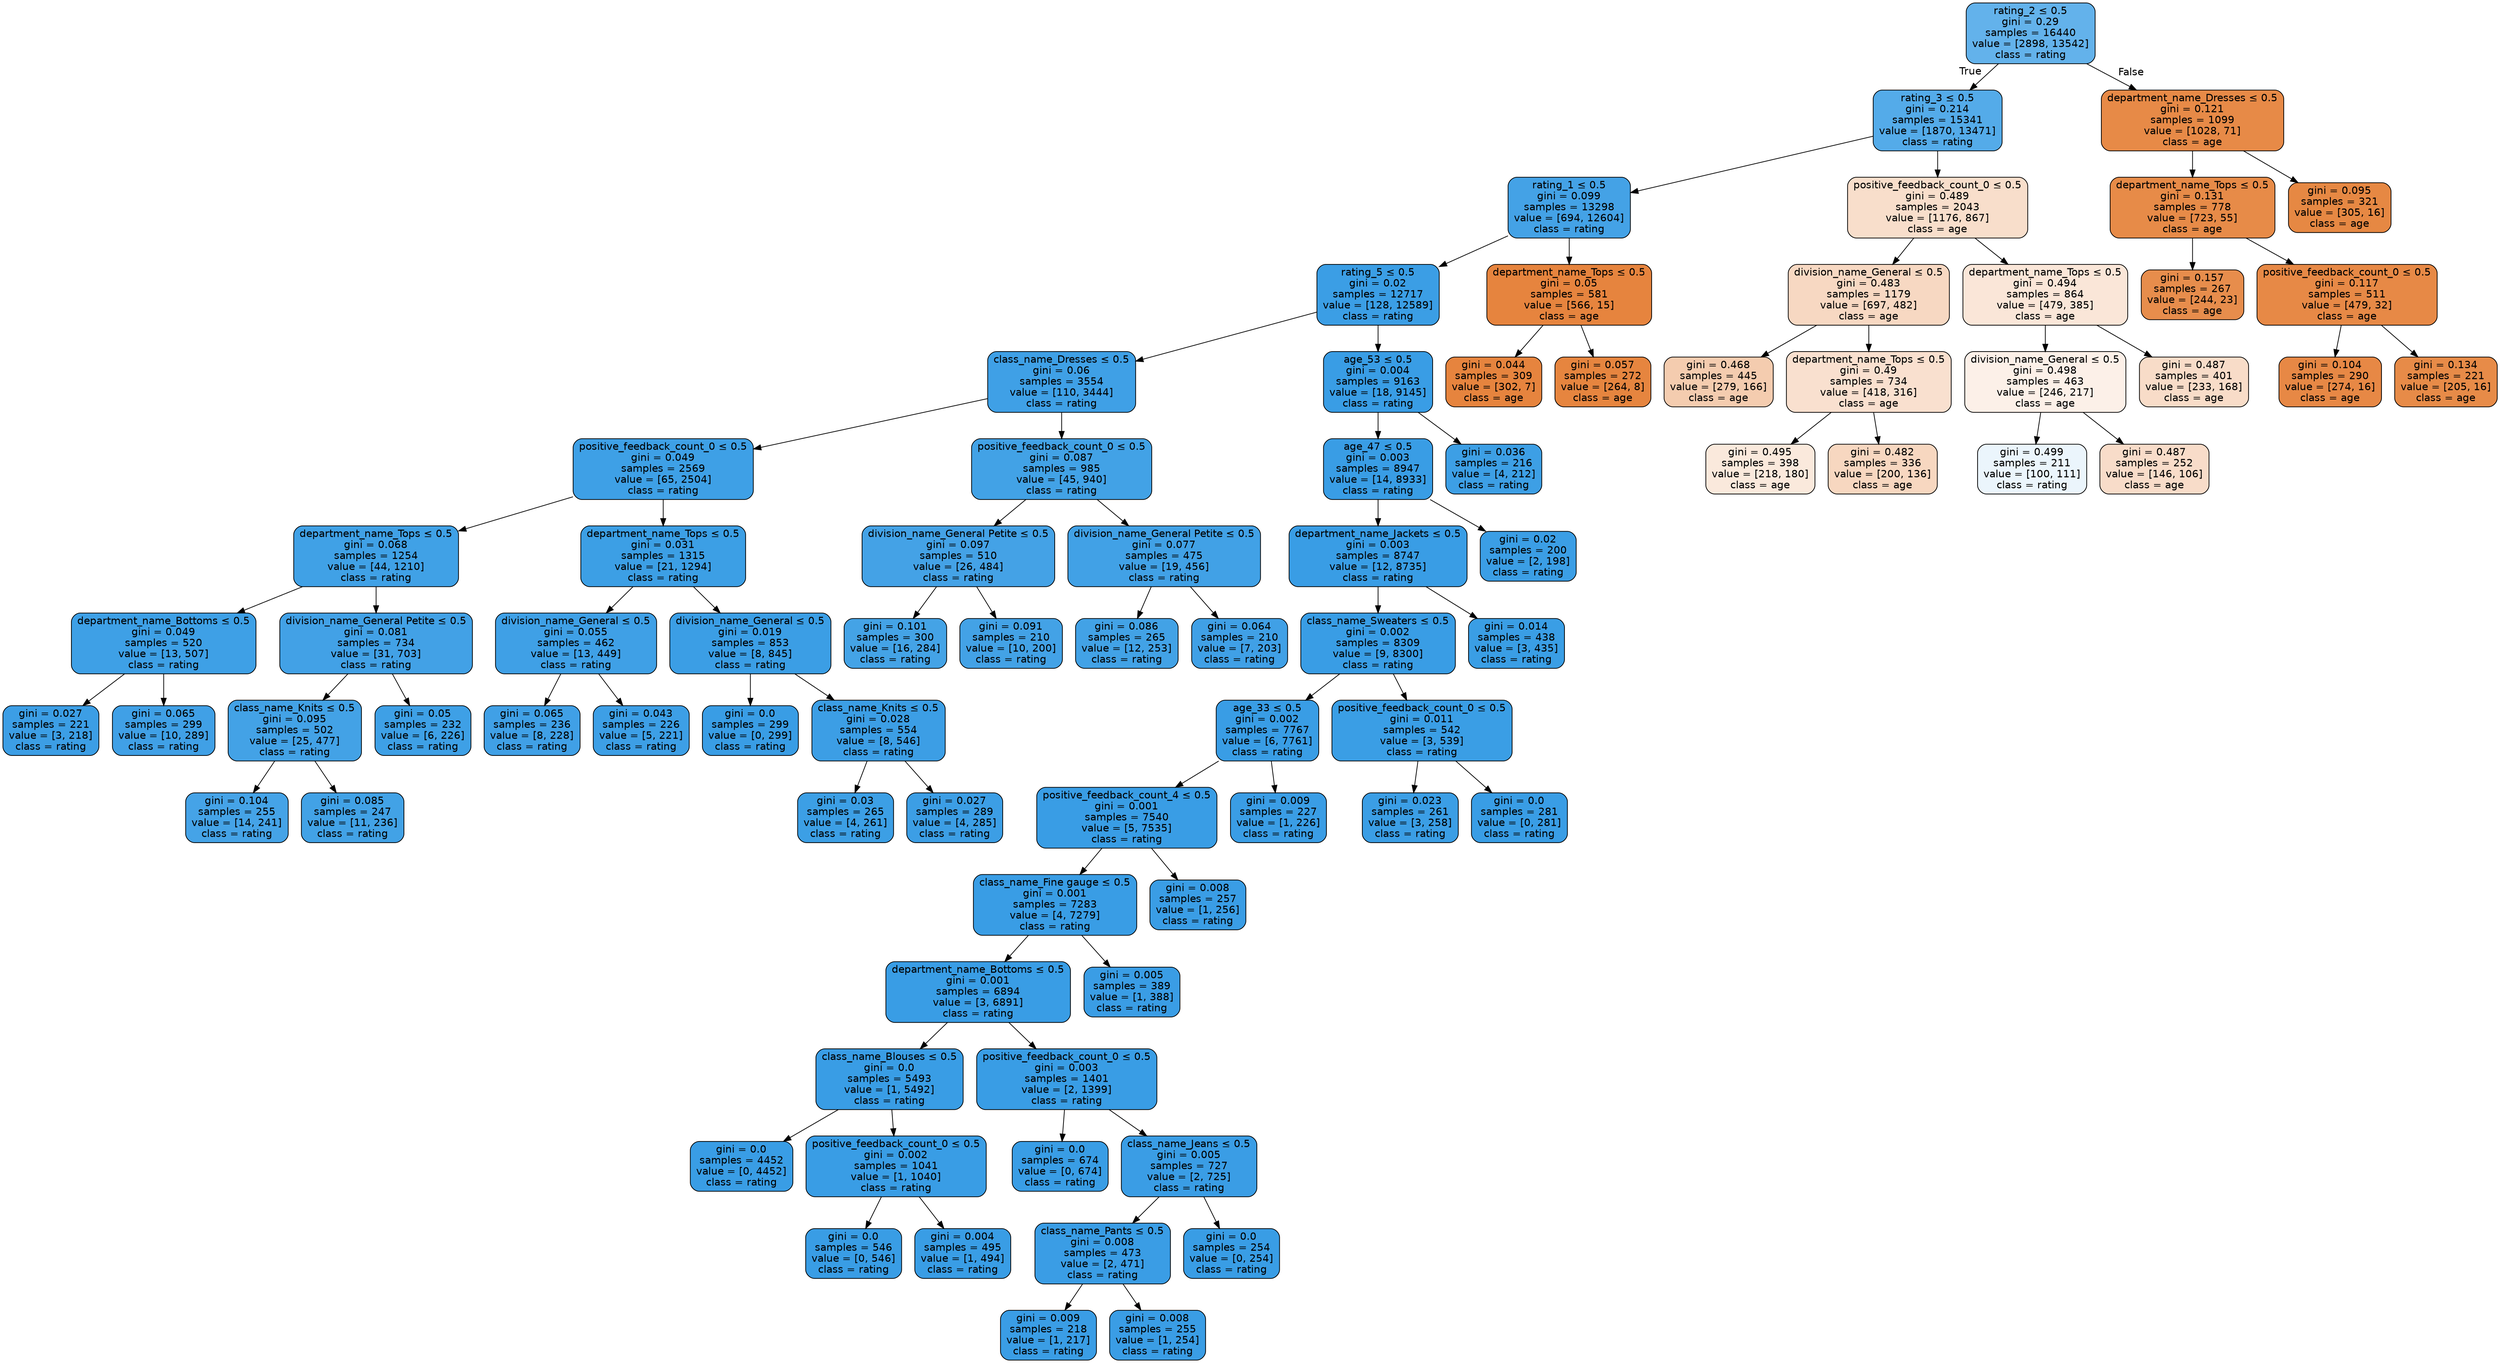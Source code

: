 digraph Tree {
node [shape=box, style="filled, rounded", color="black", fontname=helvetica] ;
edge [fontname=helvetica] ;
0 [label=<rating_2 &le; 0.5<br/>gini = 0.29<br/>samples = 16440<br/>value = [2898, 13542]<br/>class = rating>, fillcolor="#63b2eb"] ;
1 [label=<rating_3 &le; 0.5<br/>gini = 0.214<br/>samples = 15341<br/>value = [1870, 13471]<br/>class = rating>, fillcolor="#54abe9"] ;
0 -> 1 [labeldistance=2.5, labelangle=45, headlabel="True"] ;
2 [label=<rating_1 &le; 0.5<br/>gini = 0.099<br/>samples = 13298<br/>value = [694, 12604]<br/>class = rating>, fillcolor="#44a2e6"] ;
1 -> 2 ;
3 [label=<rating_5 &le; 0.5<br/>gini = 0.02<br/>samples = 12717<br/>value = [128, 12589]<br/>class = rating>, fillcolor="#3b9ee5"] ;
2 -> 3 ;
4 [label=<class_name_Dresses &le; 0.5<br/>gini = 0.06<br/>samples = 3554<br/>value = [110, 3444]<br/>class = rating>, fillcolor="#3fa0e6"] ;
3 -> 4 ;
5 [label=<positive_feedback_count_0 &le; 0.5<br/>gini = 0.049<br/>samples = 2569<br/>value = [65, 2504]<br/>class = rating>, fillcolor="#3ea0e6"] ;
4 -> 5 ;
6 [label=<department_name_Tops &le; 0.5<br/>gini = 0.068<br/>samples = 1254<br/>value = [44, 1210]<br/>class = rating>, fillcolor="#40a1e6"] ;
5 -> 6 ;
7 [label=<department_name_Bottoms &le; 0.5<br/>gini = 0.049<br/>samples = 520<br/>value = [13, 507]<br/>class = rating>, fillcolor="#3ea0e6"] ;
6 -> 7 ;
8 [label=<gini = 0.027<br/>samples = 221<br/>value = [3, 218]<br/>class = rating>, fillcolor="#3c9ee5"] ;
7 -> 8 ;
9 [label=<gini = 0.065<br/>samples = 299<br/>value = [10, 289]<br/>class = rating>, fillcolor="#40a0e6"] ;
7 -> 9 ;
10 [label=<division_name_General Petite &le; 0.5<br/>gini = 0.081<br/>samples = 734<br/>value = [31, 703]<br/>class = rating>, fillcolor="#42a1e6"] ;
6 -> 10 ;
11 [label=<class_name_Knits &le; 0.5<br/>gini = 0.095<br/>samples = 502<br/>value = [25, 477]<br/>class = rating>, fillcolor="#43a2e6"] ;
10 -> 11 ;
12 [label=<gini = 0.104<br/>samples = 255<br/>value = [14, 241]<br/>class = rating>, fillcolor="#45a3e7"] ;
11 -> 12 ;
13 [label=<gini = 0.085<br/>samples = 247<br/>value = [11, 236]<br/>class = rating>, fillcolor="#42a2e6"] ;
11 -> 13 ;
14 [label=<gini = 0.05<br/>samples = 232<br/>value = [6, 226]<br/>class = rating>, fillcolor="#3ea0e6"] ;
10 -> 14 ;
15 [label=<department_name_Tops &le; 0.5<br/>gini = 0.031<br/>samples = 1315<br/>value = [21, 1294]<br/>class = rating>, fillcolor="#3c9fe5"] ;
5 -> 15 ;
16 [label=<division_name_General &le; 0.5<br/>gini = 0.055<br/>samples = 462<br/>value = [13, 449]<br/>class = rating>, fillcolor="#3fa0e6"] ;
15 -> 16 ;
17 [label=<gini = 0.065<br/>samples = 236<br/>value = [8, 228]<br/>class = rating>, fillcolor="#40a0e6"] ;
16 -> 17 ;
18 [label=<gini = 0.043<br/>samples = 226<br/>value = [5, 221]<br/>class = rating>, fillcolor="#3d9fe6"] ;
16 -> 18 ;
19 [label=<division_name_General &le; 0.5<br/>gini = 0.019<br/>samples = 853<br/>value = [8, 845]<br/>class = rating>, fillcolor="#3b9ee5"] ;
15 -> 19 ;
20 [label=<gini = 0.0<br/>samples = 299<br/>value = [0, 299]<br/>class = rating>, fillcolor="#399de5"] ;
19 -> 20 ;
21 [label=<class_name_Knits &le; 0.5<br/>gini = 0.028<br/>samples = 554<br/>value = [8, 546]<br/>class = rating>, fillcolor="#3c9ee5"] ;
19 -> 21 ;
22 [label=<gini = 0.03<br/>samples = 265<br/>value = [4, 261]<br/>class = rating>, fillcolor="#3c9fe5"] ;
21 -> 22 ;
23 [label=<gini = 0.027<br/>samples = 289<br/>value = [4, 285]<br/>class = rating>, fillcolor="#3c9ee5"] ;
21 -> 23 ;
24 [label=<positive_feedback_count_0 &le; 0.5<br/>gini = 0.087<br/>samples = 985<br/>value = [45, 940]<br/>class = rating>, fillcolor="#42a2e6"] ;
4 -> 24 ;
25 [label=<division_name_General Petite &le; 0.5<br/>gini = 0.097<br/>samples = 510<br/>value = [26, 484]<br/>class = rating>, fillcolor="#44a2e6"] ;
24 -> 25 ;
26 [label=<gini = 0.101<br/>samples = 300<br/>value = [16, 284]<br/>class = rating>, fillcolor="#44a3e6"] ;
25 -> 26 ;
27 [label=<gini = 0.091<br/>samples = 210<br/>value = [10, 200]<br/>class = rating>, fillcolor="#43a2e6"] ;
25 -> 27 ;
28 [label=<division_name_General Petite &le; 0.5<br/>gini = 0.077<br/>samples = 475<br/>value = [19, 456]<br/>class = rating>, fillcolor="#41a1e6"] ;
24 -> 28 ;
29 [label=<gini = 0.086<br/>samples = 265<br/>value = [12, 253]<br/>class = rating>, fillcolor="#42a2e6"] ;
28 -> 29 ;
30 [label=<gini = 0.064<br/>samples = 210<br/>value = [7, 203]<br/>class = rating>, fillcolor="#40a0e6"] ;
28 -> 30 ;
31 [label=<age_53 &le; 0.5<br/>gini = 0.004<br/>samples = 9163<br/>value = [18, 9145]<br/>class = rating>, fillcolor="#399de5"] ;
3 -> 31 ;
32 [label=<age_47 &le; 0.5<br/>gini = 0.003<br/>samples = 8947<br/>value = [14, 8933]<br/>class = rating>, fillcolor="#399de5"] ;
31 -> 32 ;
33 [label=<department_name_Jackets &le; 0.5<br/>gini = 0.003<br/>samples = 8747<br/>value = [12, 8735]<br/>class = rating>, fillcolor="#399de5"] ;
32 -> 33 ;
34 [label=<class_name_Sweaters &le; 0.5<br/>gini = 0.002<br/>samples = 8309<br/>value = [9, 8300]<br/>class = rating>, fillcolor="#399de5"] ;
33 -> 34 ;
35 [label=<age_33 &le; 0.5<br/>gini = 0.002<br/>samples = 7767<br/>value = [6, 7761]<br/>class = rating>, fillcolor="#399de5"] ;
34 -> 35 ;
36 [label=<positive_feedback_count_4 &le; 0.5<br/>gini = 0.001<br/>samples = 7540<br/>value = [5, 7535]<br/>class = rating>, fillcolor="#399de5"] ;
35 -> 36 ;
37 [label=<class_name_Fine gauge &le; 0.5<br/>gini = 0.001<br/>samples = 7283<br/>value = [4, 7279]<br/>class = rating>, fillcolor="#399de5"] ;
36 -> 37 ;
38 [label=<department_name_Bottoms &le; 0.5<br/>gini = 0.001<br/>samples = 6894<br/>value = [3, 6891]<br/>class = rating>, fillcolor="#399de5"] ;
37 -> 38 ;
39 [label=<class_name_Blouses &le; 0.5<br/>gini = 0.0<br/>samples = 5493<br/>value = [1, 5492]<br/>class = rating>, fillcolor="#399de5"] ;
38 -> 39 ;
40 [label=<gini = 0.0<br/>samples = 4452<br/>value = [0, 4452]<br/>class = rating>, fillcolor="#399de5"] ;
39 -> 40 ;
41 [label=<positive_feedback_count_0 &le; 0.5<br/>gini = 0.002<br/>samples = 1041<br/>value = [1, 1040]<br/>class = rating>, fillcolor="#399de5"] ;
39 -> 41 ;
42 [label=<gini = 0.0<br/>samples = 546<br/>value = [0, 546]<br/>class = rating>, fillcolor="#399de5"] ;
41 -> 42 ;
43 [label=<gini = 0.004<br/>samples = 495<br/>value = [1, 494]<br/>class = rating>, fillcolor="#399de5"] ;
41 -> 43 ;
44 [label=<positive_feedback_count_0 &le; 0.5<br/>gini = 0.003<br/>samples = 1401<br/>value = [2, 1399]<br/>class = rating>, fillcolor="#399de5"] ;
38 -> 44 ;
45 [label=<gini = 0.0<br/>samples = 674<br/>value = [0, 674]<br/>class = rating>, fillcolor="#399de5"] ;
44 -> 45 ;
46 [label=<class_name_Jeans &le; 0.5<br/>gini = 0.005<br/>samples = 727<br/>value = [2, 725]<br/>class = rating>, fillcolor="#3a9de5"] ;
44 -> 46 ;
47 [label=<class_name_Pants &le; 0.5<br/>gini = 0.008<br/>samples = 473<br/>value = [2, 471]<br/>class = rating>, fillcolor="#3a9de5"] ;
46 -> 47 ;
48 [label=<gini = 0.009<br/>samples = 218<br/>value = [1, 217]<br/>class = rating>, fillcolor="#3a9de5"] ;
47 -> 48 ;
49 [label=<gini = 0.008<br/>samples = 255<br/>value = [1, 254]<br/>class = rating>, fillcolor="#3a9de5"] ;
47 -> 49 ;
50 [label=<gini = 0.0<br/>samples = 254<br/>value = [0, 254]<br/>class = rating>, fillcolor="#399de5"] ;
46 -> 50 ;
51 [label=<gini = 0.005<br/>samples = 389<br/>value = [1, 388]<br/>class = rating>, fillcolor="#3a9de5"] ;
37 -> 51 ;
52 [label=<gini = 0.008<br/>samples = 257<br/>value = [1, 256]<br/>class = rating>, fillcolor="#3a9de5"] ;
36 -> 52 ;
53 [label=<gini = 0.009<br/>samples = 227<br/>value = [1, 226]<br/>class = rating>, fillcolor="#3a9de5"] ;
35 -> 53 ;
54 [label=<positive_feedback_count_0 &le; 0.5<br/>gini = 0.011<br/>samples = 542<br/>value = [3, 539]<br/>class = rating>, fillcolor="#3a9ee5"] ;
34 -> 54 ;
55 [label=<gini = 0.023<br/>samples = 261<br/>value = [3, 258]<br/>class = rating>, fillcolor="#3b9ee5"] ;
54 -> 55 ;
56 [label=<gini = 0.0<br/>samples = 281<br/>value = [0, 281]<br/>class = rating>, fillcolor="#399de5"] ;
54 -> 56 ;
57 [label=<gini = 0.014<br/>samples = 438<br/>value = [3, 435]<br/>class = rating>, fillcolor="#3a9ee5"] ;
33 -> 57 ;
58 [label=<gini = 0.02<br/>samples = 200<br/>value = [2, 198]<br/>class = rating>, fillcolor="#3b9ee5"] ;
32 -> 58 ;
59 [label=<gini = 0.036<br/>samples = 216<br/>value = [4, 212]<br/>class = rating>, fillcolor="#3d9fe5"] ;
31 -> 59 ;
60 [label=<department_name_Tops &le; 0.5<br/>gini = 0.05<br/>samples = 581<br/>value = [566, 15]<br/>class = age>, fillcolor="#e6843e"] ;
2 -> 60 ;
61 [label=<gini = 0.044<br/>samples = 309<br/>value = [302, 7]<br/>class = age>, fillcolor="#e6843e"] ;
60 -> 61 ;
62 [label=<gini = 0.057<br/>samples = 272<br/>value = [264, 8]<br/>class = age>, fillcolor="#e6853f"] ;
60 -> 62 ;
63 [label=<positive_feedback_count_0 &le; 0.5<br/>gini = 0.489<br/>samples = 2043<br/>value = [1176, 867]<br/>class = age>, fillcolor="#f8decb"] ;
1 -> 63 ;
64 [label=<division_name_General &le; 0.5<br/>gini = 0.483<br/>samples = 1179<br/>value = [697, 482]<br/>class = age>, fillcolor="#f7d8c2"] ;
63 -> 64 ;
65 [label=<gini = 0.468<br/>samples = 445<br/>value = [279, 166]<br/>class = age>, fillcolor="#f4ccaf"] ;
64 -> 65 ;
66 [label=<department_name_Tops &le; 0.5<br/>gini = 0.49<br/>samples = 734<br/>value = [418, 316]<br/>class = age>, fillcolor="#f9e0cf"] ;
64 -> 66 ;
67 [label=<gini = 0.495<br/>samples = 398<br/>value = [218, 180]<br/>class = age>, fillcolor="#fae9dc"] ;
66 -> 67 ;
68 [label=<gini = 0.482<br/>samples = 336<br/>value = [200, 136]<br/>class = age>, fillcolor="#f7d7c0"] ;
66 -> 68 ;
69 [label=<department_name_Tops &le; 0.5<br/>gini = 0.494<br/>samples = 864<br/>value = [479, 385]<br/>class = age>, fillcolor="#fae6d8"] ;
63 -> 69 ;
70 [label=<division_name_General &le; 0.5<br/>gini = 0.498<br/>samples = 463<br/>value = [246, 217]<br/>class = age>, fillcolor="#fcf0e8"] ;
69 -> 70 ;
71 [label=<gini = 0.499<br/>samples = 211<br/>value = [100, 111]<br/>class = rating>, fillcolor="#ebf5fc"] ;
70 -> 71 ;
72 [label=<gini = 0.487<br/>samples = 252<br/>value = [146, 106]<br/>class = age>, fillcolor="#f8dcc9"] ;
70 -> 72 ;
73 [label=<gini = 0.487<br/>samples = 401<br/>value = [233, 168]<br/>class = age>, fillcolor="#f8dcc8"] ;
69 -> 73 ;
74 [label=<department_name_Dresses &le; 0.5<br/>gini = 0.121<br/>samples = 1099<br/>value = [1028, 71]<br/>class = age>, fillcolor="#e78a47"] ;
0 -> 74 [labeldistance=2.5, labelangle=-45, headlabel="False"] ;
75 [label=<department_name_Tops &le; 0.5<br/>gini = 0.131<br/>samples = 778<br/>value = [723, 55]<br/>class = age>, fillcolor="#e78b48"] ;
74 -> 75 ;
76 [label=<gini = 0.157<br/>samples = 267<br/>value = [244, 23]<br/>class = age>, fillcolor="#e78d4c"] ;
75 -> 76 ;
77 [label=<positive_feedback_count_0 &le; 0.5<br/>gini = 0.117<br/>samples = 511<br/>value = [479, 32]<br/>class = age>, fillcolor="#e78946"] ;
75 -> 77 ;
78 [label=<gini = 0.104<br/>samples = 290<br/>value = [274, 16]<br/>class = age>, fillcolor="#e78845"] ;
77 -> 78 ;
79 [label=<gini = 0.134<br/>samples = 221<br/>value = [205, 16]<br/>class = age>, fillcolor="#e78b48"] ;
77 -> 79 ;
80 [label=<gini = 0.095<br/>samples = 321<br/>value = [305, 16]<br/>class = age>, fillcolor="#e68843"] ;
74 -> 80 ;
}